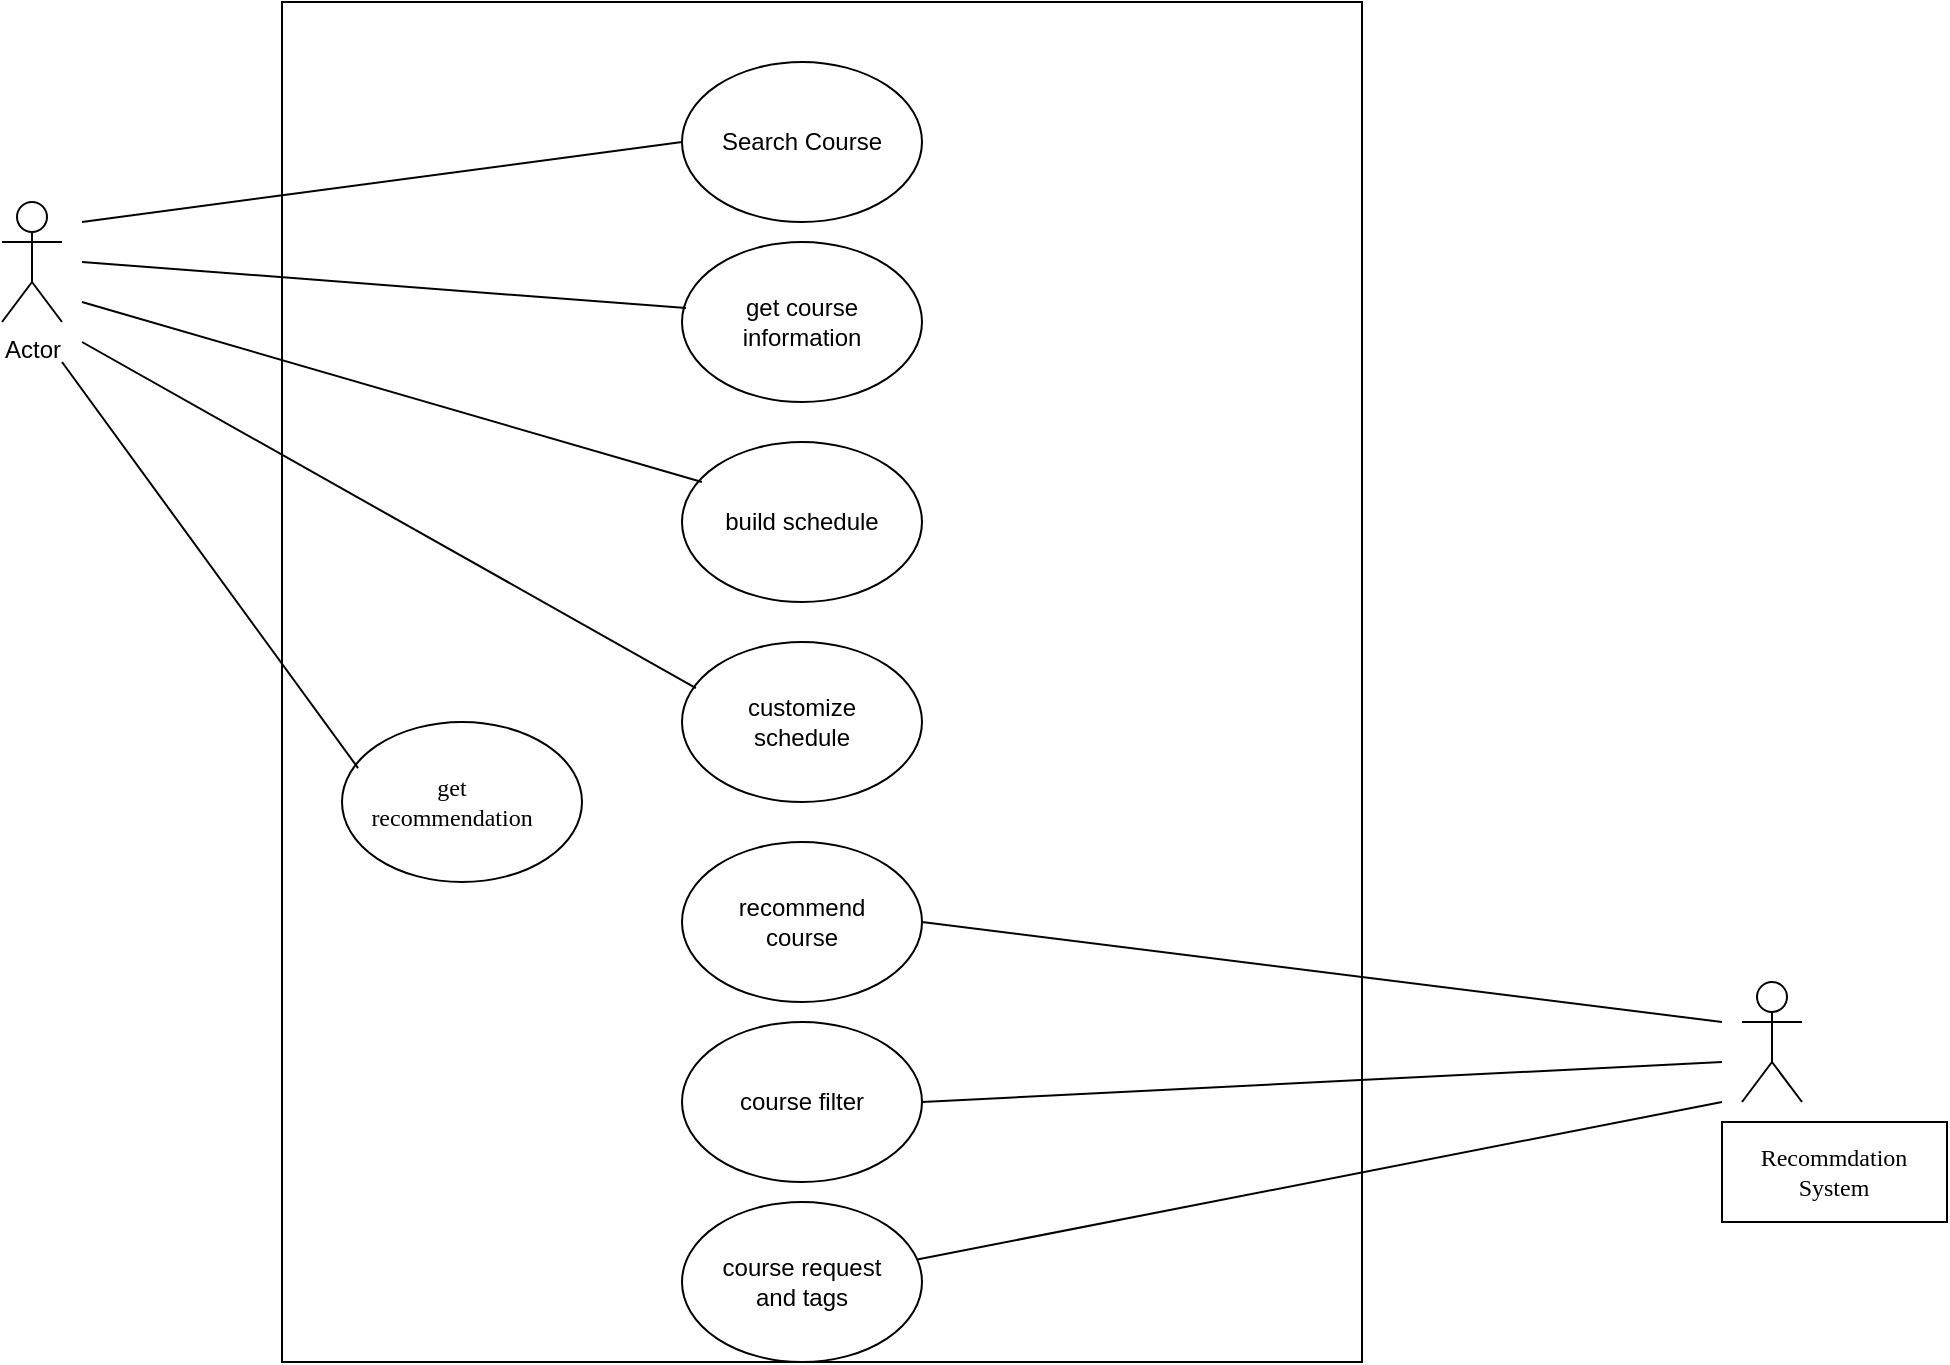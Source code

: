 <mxfile version="13.8.8" type="device"><diagram name="Page-1" id="e7e014a7-5840-1c2e-5031-d8a46d1fe8dd"><mxGraphModel dx="1422" dy="705" grid="1" gridSize="10" guides="1" tooltips="1" connect="1" arrows="1" fold="1" page="1" pageScale="1" pageWidth="1169" pageHeight="826" background="#ffffff" math="0" shadow="0"><root><mxCell id="0"/><mxCell id="1" parent="0"/><mxCell id="x7JTNSXgnnzlTBWGYiD8-41" value="Actor" style="shape=umlActor;verticalLabelPosition=bottom;verticalAlign=top;html=1;outlineConnect=0;" vertex="1" parent="1"><mxGeometry x="110" y="200" width="30" height="60" as="geometry"/></mxCell><mxCell id="x7JTNSXgnnzlTBWGYiD8-42" value="" style="rounded=0;whiteSpace=wrap;html=1;" vertex="1" parent="1"><mxGeometry x="250" y="100" width="540" height="680" as="geometry"/></mxCell><mxCell id="x7JTNSXgnnzlTBWGYiD8-43" value="" style="ellipse;whiteSpace=wrap;html=1;" vertex="1" parent="1"><mxGeometry x="450" y="130" width="120" height="80" as="geometry"/></mxCell><mxCell id="x7JTNSXgnnzlTBWGYiD8-44" value="Search Course" style="text;html=1;strokeColor=none;fillColor=none;align=center;verticalAlign=middle;whiteSpace=wrap;rounded=0;" vertex="1" parent="1"><mxGeometry x="465" y="150" width="90" height="40" as="geometry"/></mxCell><mxCell id="x7JTNSXgnnzlTBWGYiD8-45" value="" style="ellipse;whiteSpace=wrap;html=1;" vertex="1" parent="1"><mxGeometry x="450" y="220" width="120" height="80" as="geometry"/></mxCell><mxCell id="x7JTNSXgnnzlTBWGYiD8-46" value="get course information" style="text;html=1;strokeColor=none;fillColor=none;align=center;verticalAlign=middle;whiteSpace=wrap;rounded=0;" vertex="1" parent="1"><mxGeometry x="465" y="240" width="90" height="40" as="geometry"/></mxCell><mxCell id="x7JTNSXgnnzlTBWGYiD8-47" value="" style="ellipse;whiteSpace=wrap;html=1;" vertex="1" parent="1"><mxGeometry x="450" y="320" width="120" height="80" as="geometry"/></mxCell><mxCell id="x7JTNSXgnnzlTBWGYiD8-48" value="build schedule" style="text;html=1;strokeColor=none;fillColor=none;align=center;verticalAlign=middle;whiteSpace=wrap;rounded=0;" vertex="1" parent="1"><mxGeometry x="465" y="340" width="90" height="40" as="geometry"/></mxCell><mxCell id="x7JTNSXgnnzlTBWGYiD8-49" value="" style="ellipse;whiteSpace=wrap;html=1;" vertex="1" parent="1"><mxGeometry x="450" y="420" width="120" height="80" as="geometry"/></mxCell><mxCell id="x7JTNSXgnnzlTBWGYiD8-50" value="customize schedule" style="text;html=1;strokeColor=none;fillColor=none;align=center;verticalAlign=middle;whiteSpace=wrap;rounded=0;" vertex="1" parent="1"><mxGeometry x="465" y="440" width="90" height="40" as="geometry"/></mxCell><mxCell id="x7JTNSXgnnzlTBWGYiD8-51" value="" style="ellipse;whiteSpace=wrap;html=1;" vertex="1" parent="1"><mxGeometry x="450" y="520" width="120" height="80" as="geometry"/></mxCell><mxCell id="x7JTNSXgnnzlTBWGYiD8-52" value="recommend course" style="text;html=1;strokeColor=none;fillColor=none;align=center;verticalAlign=middle;whiteSpace=wrap;rounded=0;" vertex="1" parent="1"><mxGeometry x="465" y="540" width="90" height="40" as="geometry"/></mxCell><mxCell id="x7JTNSXgnnzlTBWGYiD8-53" value="" style="ellipse;whiteSpace=wrap;html=1;" vertex="1" parent="1"><mxGeometry x="450" y="610" width="120" height="80" as="geometry"/></mxCell><mxCell id="x7JTNSXgnnzlTBWGYiD8-54" value="course filter" style="text;html=1;strokeColor=none;fillColor=none;align=center;verticalAlign=middle;whiteSpace=wrap;rounded=0;" vertex="1" parent="1"><mxGeometry x="465" y="630" width="90" height="40" as="geometry"/></mxCell><mxCell id="x7JTNSXgnnzlTBWGYiD8-55" value="" style="ellipse;whiteSpace=wrap;html=1;" vertex="1" parent="1"><mxGeometry x="450" y="700" width="120" height="80" as="geometry"/></mxCell><mxCell id="x7JTNSXgnnzlTBWGYiD8-56" value="course request and tags" style="text;html=1;strokeColor=none;fillColor=none;align=center;verticalAlign=middle;whiteSpace=wrap;rounded=0;" vertex="1" parent="1"><mxGeometry x="465" y="720" width="90" height="40" as="geometry"/></mxCell><object label="Actor" id="x7JTNSXgnnzlTBWGYiD8-57"><mxCell style="shape=umlActor;verticalLabelPosition=bottom;verticalAlign=top;html=1;outlineConnect=0;fontFamily=Verdana;align=center;labelBackgroundColor=none;labelBorderColor=none;whiteSpace=wrap;" vertex="1" parent="1"><mxGeometry x="980" y="590" width="30" height="60" as="geometry"/></mxCell></object><mxCell id="x7JTNSXgnnzlTBWGYiD8-68" value="" style="endArrow=none;html=1;exitX=1;exitY=0.5;exitDx=0;exitDy=0;" edge="1" parent="1" source="x7JTNSXgnnzlTBWGYiD8-51"><mxGeometry width="50" height="50" relative="1" as="geometry"><mxPoint x="910" y="630" as="sourcePoint"/><mxPoint x="970" y="610" as="targetPoint"/></mxGeometry></mxCell><mxCell id="x7JTNSXgnnzlTBWGYiD8-69" value="" style="endArrow=none;html=1;exitX=1;exitY=0.5;exitDx=0;exitDy=0;" edge="1" parent="1" source="x7JTNSXgnnzlTBWGYiD8-53"><mxGeometry width="50" height="50" relative="1" as="geometry"><mxPoint x="880" y="690" as="sourcePoint"/><mxPoint x="970" y="630" as="targetPoint"/></mxGeometry></mxCell><mxCell id="x7JTNSXgnnzlTBWGYiD8-70" value="" style="endArrow=none;html=1;" edge="1" parent="1" source="x7JTNSXgnnzlTBWGYiD8-55"><mxGeometry width="50" height="50" relative="1" as="geometry"><mxPoint x="850" y="770" as="sourcePoint"/><mxPoint x="970" y="650" as="targetPoint"/></mxGeometry></mxCell><mxCell id="x7JTNSXgnnzlTBWGYiD8-73" value="" style="rounded=0;whiteSpace=wrap;html=1;labelBackgroundColor=none;gradientColor=none;fontFamily=Verdana;align=center;" vertex="1" parent="1"><mxGeometry x="970" y="660" width="112.5" height="50" as="geometry"/></mxCell><mxCell id="x7JTNSXgnnzlTBWGYiD8-75" value="Recommdation&lt;br&gt;System" style="text;html=1;strokeColor=none;fillColor=none;align=center;verticalAlign=middle;whiteSpace=wrap;rounded=0;labelBackgroundColor=none;fontFamily=Verdana;" vertex="1" parent="1"><mxGeometry x="976.25" y="660" width="100" height="50" as="geometry"/></mxCell><mxCell id="x7JTNSXgnnzlTBWGYiD8-77" value="" style="endArrow=none;html=1;fontFamily=Verdana;entryX=0;entryY=0.5;entryDx=0;entryDy=0;" edge="1" parent="1" target="x7JTNSXgnnzlTBWGYiD8-43"><mxGeometry width="50" height="50" relative="1" as="geometry"><mxPoint x="150" y="210" as="sourcePoint"/><mxPoint x="240" y="170" as="targetPoint"/></mxGeometry></mxCell><mxCell id="x7JTNSXgnnzlTBWGYiD8-78" value="" style="endArrow=none;html=1;fontFamily=Verdana;entryX=0.017;entryY=0.413;entryDx=0;entryDy=0;entryPerimeter=0;" edge="1" parent="1" target="x7JTNSXgnnzlTBWGYiD8-45"><mxGeometry width="50" height="50" relative="1" as="geometry"><mxPoint x="150" y="230" as="sourcePoint"/><mxPoint x="260" y="240" as="targetPoint"/></mxGeometry></mxCell><mxCell id="x7JTNSXgnnzlTBWGYiD8-79" value="" style="endArrow=none;html=1;fontFamily=Verdana;entryX=0.083;entryY=0.25;entryDx=0;entryDy=0;entryPerimeter=0;" edge="1" parent="1" target="x7JTNSXgnnzlTBWGYiD8-47"><mxGeometry width="50" height="50" relative="1" as="geometry"><mxPoint x="150" y="250" as="sourcePoint"/><mxPoint x="240" y="330" as="targetPoint"/></mxGeometry></mxCell><mxCell id="x7JTNSXgnnzlTBWGYiD8-80" value="" style="endArrow=none;html=1;fontFamily=Verdana;entryX=0.058;entryY=0.288;entryDx=0;entryDy=0;entryPerimeter=0;" edge="1" parent="1" target="x7JTNSXgnnzlTBWGYiD8-49"><mxGeometry width="50" height="50" relative="1" as="geometry"><mxPoint x="150" y="270" as="sourcePoint"/><mxPoint x="310" y="330" as="targetPoint"/></mxGeometry></mxCell><mxCell id="x7JTNSXgnnzlTBWGYiD8-81" value="" style="ellipse;whiteSpace=wrap;html=1;labelBackgroundColor=none;gradientColor=none;fontFamily=Verdana;align=center;" vertex="1" parent="1"><mxGeometry x="280" y="460" width="120" height="80" as="geometry"/></mxCell><mxCell id="x7JTNSXgnnzlTBWGYiD8-82" value="get recommendation" style="text;html=1;strokeColor=none;fillColor=none;align=center;verticalAlign=middle;whiteSpace=wrap;rounded=0;labelBackgroundColor=none;fontFamily=Verdana;" vertex="1" parent="1"><mxGeometry x="300" y="470" width="70" height="60" as="geometry"/></mxCell><mxCell id="x7JTNSXgnnzlTBWGYiD8-83" value="" style="endArrow=none;html=1;fontFamily=Verdana;entryX=0.067;entryY=0.288;entryDx=0;entryDy=0;entryPerimeter=0;" edge="1" parent="1" target="x7JTNSXgnnzlTBWGYiD8-81"><mxGeometry width="50" height="50" relative="1" as="geometry"><mxPoint x="140" y="280" as="sourcePoint"/><mxPoint x="220" y="420" as="targetPoint"/></mxGeometry></mxCell></root></mxGraphModel></diagram></mxfile>